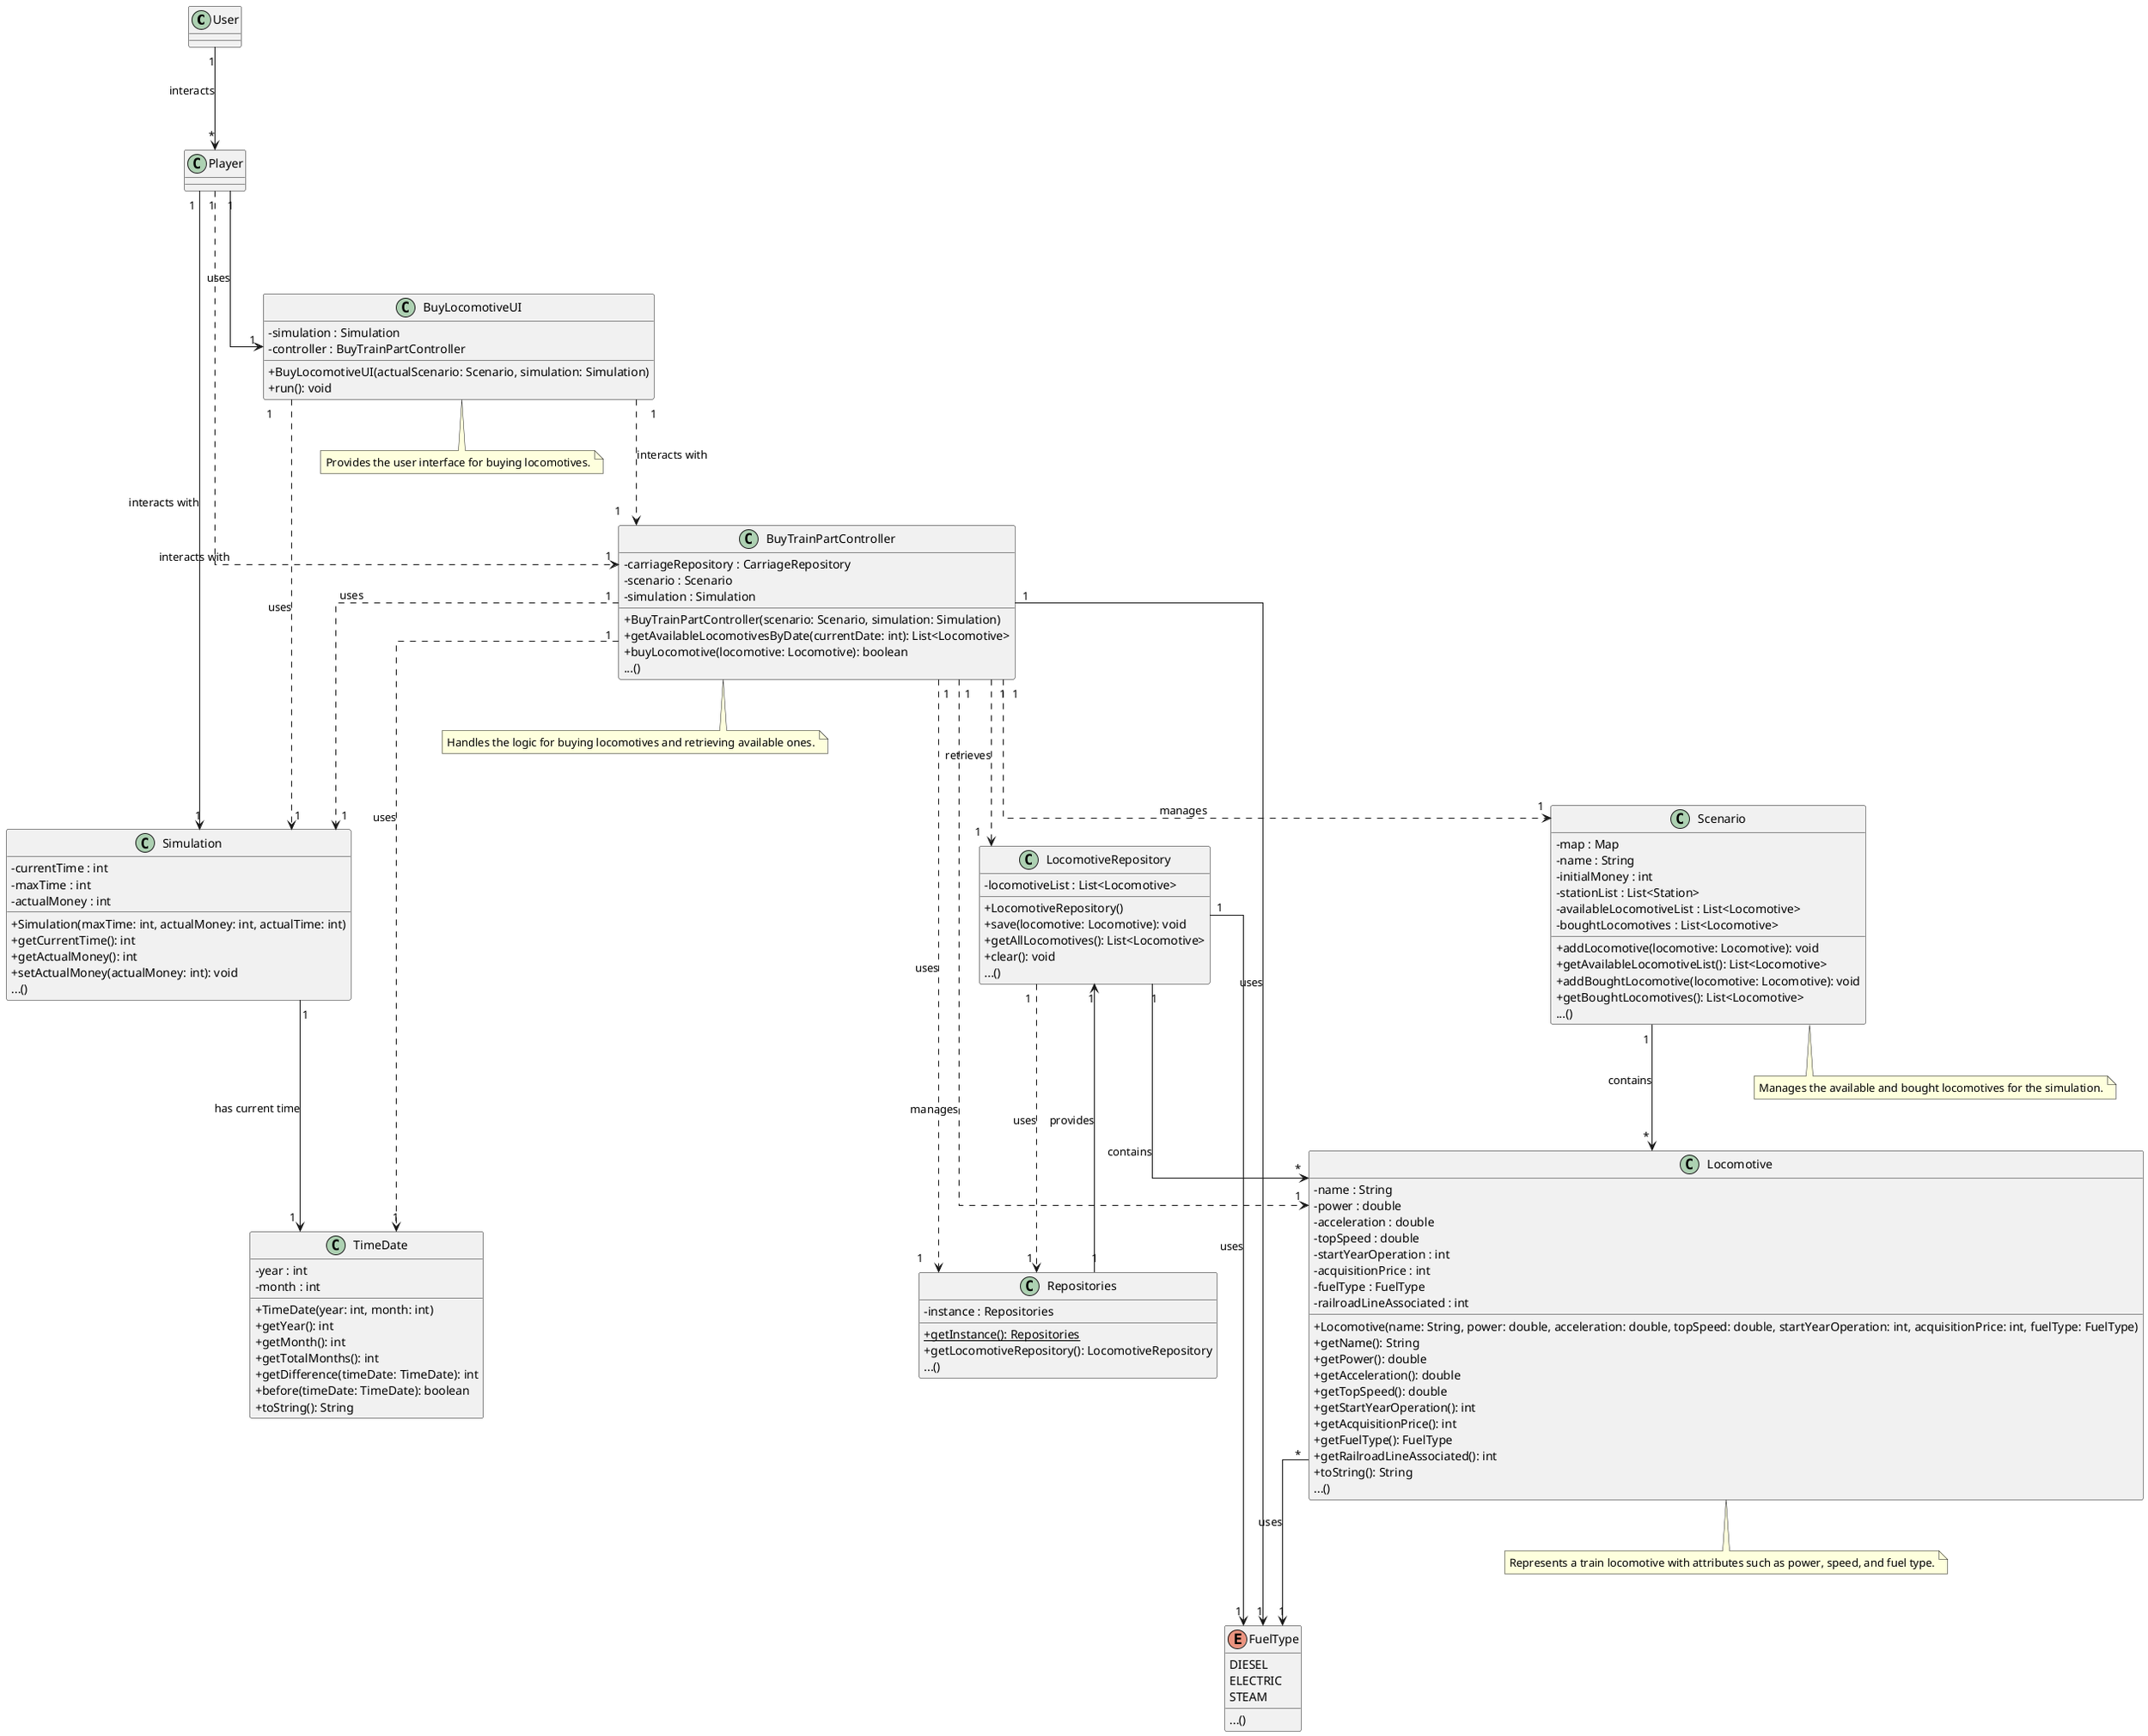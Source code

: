 @startuml
skinparam packageStyle rectangle
skinparam shadowing false
skinparam linetype polyline
skinparam linetype ortho

skinparam classAttributeIconSize 0

top to bottom direction

' --------------------
' DOMAIN CLASSES
' --------------------
class User {
}

class Player {
}

class Locomotive {
    - name : String
    - power : double
    - acceleration : double
    - topSpeed : double
    - startYearOperation : int
    - acquisitionPrice : int
    - fuelType : FuelType
    - railroadLineAssociated : int
    + Locomotive(name: String, power: double, acceleration: double, topSpeed: double, startYearOperation: int, acquisitionPrice: int, fuelType: FuelType)
    + getName(): String
    + getPower(): double
    + getAcceleration(): double
    + getTopSpeed(): double
    + getStartYearOperation(): int
    + getAcquisitionPrice(): int
    + getFuelType(): FuelType
    + getRailroadLineAssociated(): int
    + toString(): String
    ...()
}

class Scenario {
    - map : Map
    - name : String
    - initialMoney : int
    - stationList : List<Station>
    - availableLocomotiveList : List<Locomotive>
    - boughtLocomotives : List<Locomotive>
    + addLocomotive(locomotive: Locomotive): void
    + getAvailableLocomotiveList(): List<Locomotive>
    + addBoughtLocomotive(locomotive: Locomotive): void
    + getBoughtLocomotives(): List<Locomotive>
    ...()
}

class TimeDate {
    - year : int
    - month : int
    + TimeDate(year: int, month: int)
    + getYear(): int
    + getMonth(): int
    + getTotalMonths(): int
    + getDifference(timeDate: TimeDate): int
    + before(timeDate: TimeDate): boolean
    + toString(): String
}

class Simulation {
    - currentTime : int
    - maxTime : int
    - actualMoney : int
    + Simulation(maxTime: int, actualMoney: int, actualTime: int)
    + getCurrentTime(): int
    + getActualMoney(): int
    + setActualMoney(actualMoney: int): void
    ...()
}

enum FuelType {
    DIESEL
    ELECTRIC
    STEAM
    ...()
}

' --------------------
' UI
' --------------------
class BuyLocomotiveUI {
    - simulation : Simulation
    - controller : BuyTrainPartController
    + BuyLocomotiveUI(actualScenario: Scenario, simulation: Simulation)
    + run(): void
}

' --------------------
' CONTROLLERS
' --------------------
class BuyTrainPartController {
    - carriageRepository : CarriageRepository
    - scenario : Scenario
    - simulation : Simulation
    + BuyTrainPartController(scenario: Scenario, simulation: Simulation)
    + getAvailableLocomotivesByDate(currentDate: int): List<Locomotive>
    + buyLocomotive(locomotive: Locomotive): boolean
    ...()
}

' --------------------
' REPOSITORIES
' --------------------
class LocomotiveRepository {
    - locomotiveList : List<Locomotive>
    + LocomotiveRepository()
    + save(locomotive: Locomotive): void
    + getAllLocomotives(): List<Locomotive>
    + clear(): void
    ...()
}

class Repositories {
    - instance : Repositories
    + {static} getInstance(): Repositories
    + getLocomotiveRepository(): LocomotiveRepository
    ...()
}

' --------------------
' RELATIONSHIPS
' --------------------
User "1" ---> "*" Player : interacts
Player "1" -> "1" Simulation : interacts with
Player "1" ---> "1" BuyLocomotiveUI : uses
Player "1" .> "1" BuyTrainPartController : interacts with

BuyLocomotiveUI "1" ...> "1" BuyTrainPartController : interacts with
BuyLocomotiveUI "1" ..> "1" Simulation : uses

BuyTrainPartController "1" ...> "1" Scenario : manages
BuyTrainPartController "1" ...> "1" Simulation : uses
BuyTrainPartController "1" ...> "1" LocomotiveRepository : retrieves
BuyTrainPartController "1" .> "1" TimeDate : uses
BuyTrainPartController "1" ..> "1" Repositories : uses
BuyTrainPartController "1" ..> "1" Locomotive : manages
BuyTrainPartController "1" --> "1" FuelType : uses

Scenario "1" ---> "*" Locomotive : contains

Simulation "1" ---> "1" TimeDate : has current time

Locomotive "*" ---> "1" FuelType : uses

Repositories "1" --> "1" LocomotiveRepository : provides
LocomotiveRepository "1" --> "*" Locomotive : contains
LocomotiveRepository "1" ...> "1" Repositories : uses
LocomotiveRepository "1" --> "1" FuelType : uses


' --------------------
' NOTES
' --------------------
note bottom of Locomotive
    Represents a train locomotive with attributes such as power, speed, and fuel type.
end note

note bottom of Scenario
    Manages the available and bought locomotives for the simulation.
end note

note bottom of BuyTrainPartController
    Handles the logic for buying locomotives and retrieving available ones.
end note

note bottom of BuyLocomotiveUI
    Provides the user interface for buying locomotives.
end note

@enduml